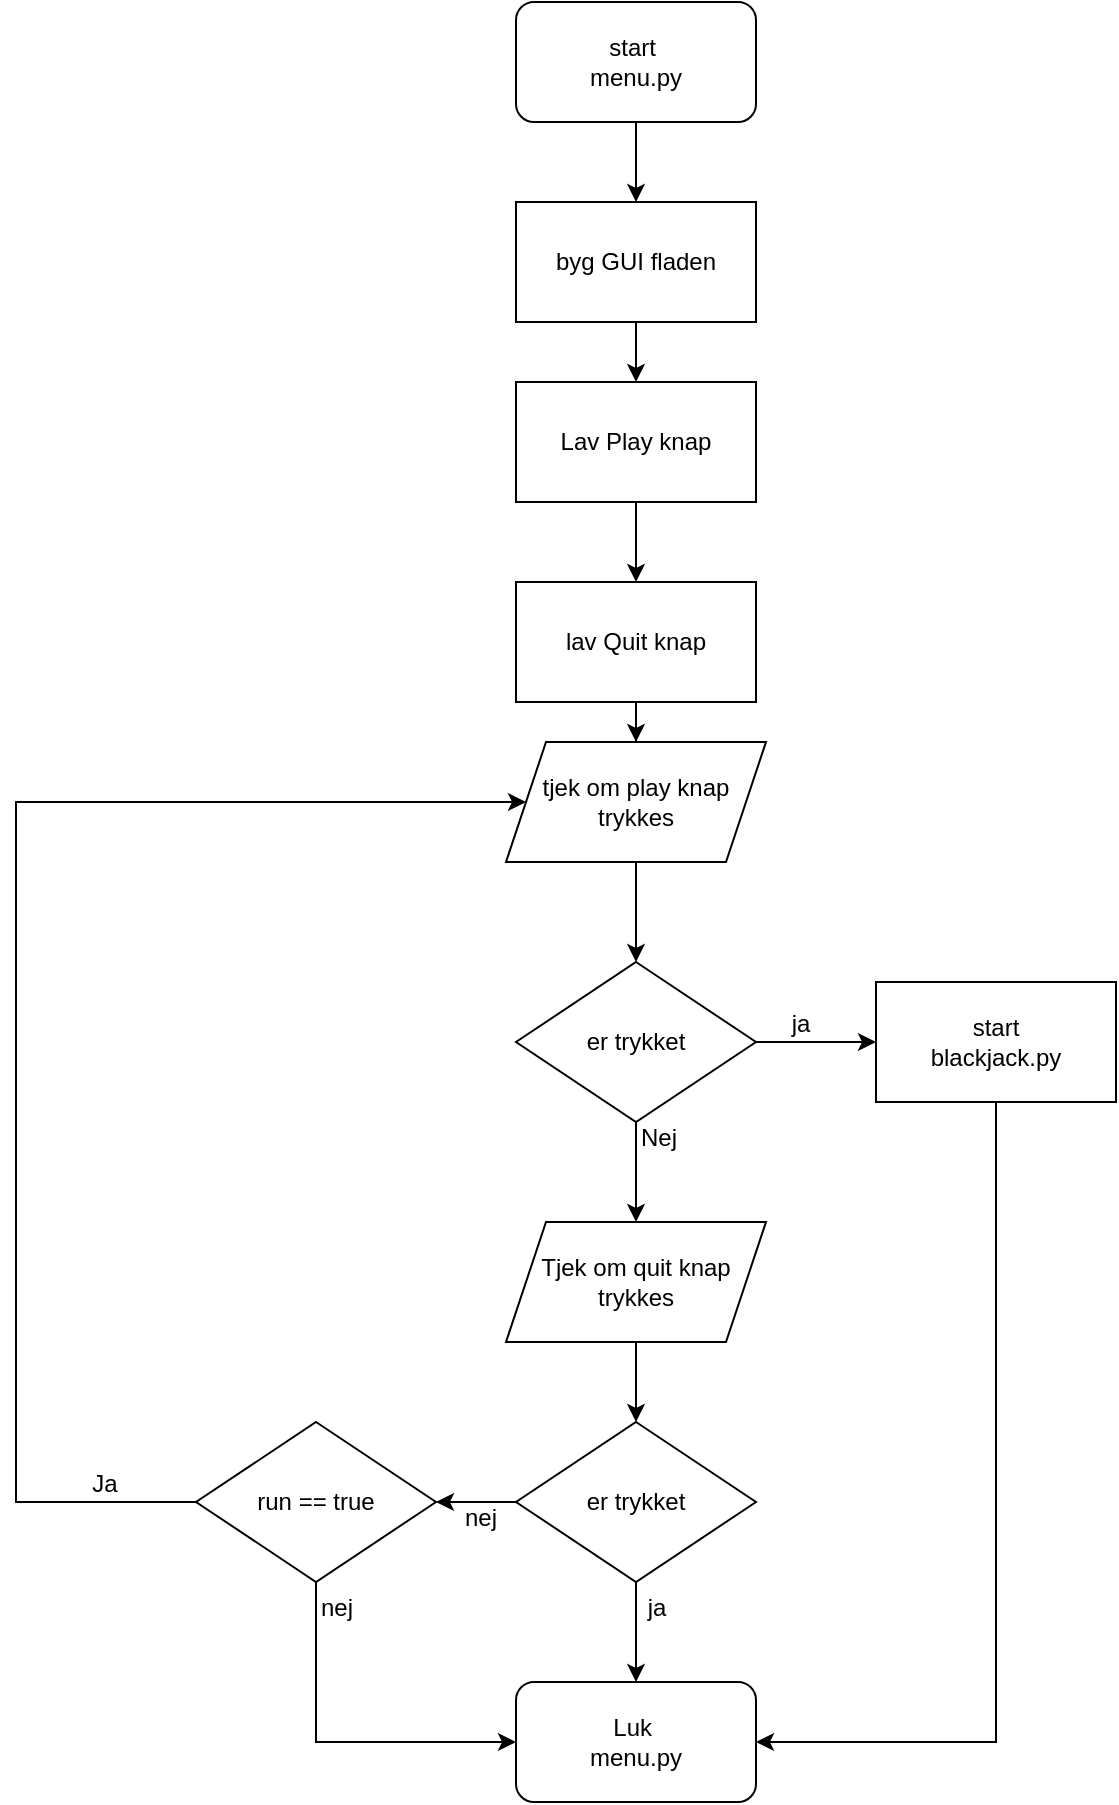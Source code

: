 <mxfile version="26.1.0">
  <diagram id="C5RBs43oDa-KdzZeNtuy" name="Page-1">
    <mxGraphModel dx="1105" dy="1754" grid="1" gridSize="10" guides="1" tooltips="1" connect="1" arrows="1" fold="1" page="1" pageScale="1" pageWidth="827" pageHeight="1169" math="0" shadow="0">
      <root>
        <mxCell id="WIyWlLk6GJQsqaUBKTNV-0" />
        <mxCell id="WIyWlLk6GJQsqaUBKTNV-1" parent="WIyWlLk6GJQsqaUBKTNV-0" />
        <mxCell id="qWAOJMCIj2LOfA6qALYt-4" style="edgeStyle=orthogonalEdgeStyle;rounded=0;orthogonalLoop=1;jettySize=auto;html=1;entryX=0.5;entryY=0;entryDx=0;entryDy=0;" edge="1" parent="WIyWlLk6GJQsqaUBKTNV-1" source="qWAOJMCIj2LOfA6qALYt-1" target="qWAOJMCIj2LOfA6qALYt-3">
          <mxGeometry relative="1" as="geometry" />
        </mxCell>
        <mxCell id="qWAOJMCIj2LOfA6qALYt-1" value="tjek om play knap trykkes" style="shape=parallelogram;perimeter=parallelogramPerimeter;whiteSpace=wrap;html=1;fixedSize=1;" vertex="1" parent="WIyWlLk6GJQsqaUBKTNV-1">
          <mxGeometry x="345" y="350" width="130" height="60" as="geometry" />
        </mxCell>
        <mxCell id="qWAOJMCIj2LOfA6qALYt-6" style="edgeStyle=orthogonalEdgeStyle;rounded=0;orthogonalLoop=1;jettySize=auto;html=1;" edge="1" parent="WIyWlLk6GJQsqaUBKTNV-1" source="qWAOJMCIj2LOfA6qALYt-3" target="qWAOJMCIj2LOfA6qALYt-5">
          <mxGeometry relative="1" as="geometry" />
        </mxCell>
        <mxCell id="qWAOJMCIj2LOfA6qALYt-9" style="edgeStyle=orthogonalEdgeStyle;rounded=0;orthogonalLoop=1;jettySize=auto;html=1;entryX=0;entryY=0.5;entryDx=0;entryDy=0;" edge="1" parent="WIyWlLk6GJQsqaUBKTNV-1" source="qWAOJMCIj2LOfA6qALYt-3" target="qWAOJMCIj2LOfA6qALYt-8">
          <mxGeometry relative="1" as="geometry" />
        </mxCell>
        <mxCell id="qWAOJMCIj2LOfA6qALYt-3" value="er trykket" style="rhombus;whiteSpace=wrap;html=1;" vertex="1" parent="WIyWlLk6GJQsqaUBKTNV-1">
          <mxGeometry x="350" y="460" width="120" height="80" as="geometry" />
        </mxCell>
        <mxCell id="qWAOJMCIj2LOfA6qALYt-15" style="edgeStyle=orthogonalEdgeStyle;rounded=0;orthogonalLoop=1;jettySize=auto;html=1;entryX=0.5;entryY=0;entryDx=0;entryDy=0;" edge="1" parent="WIyWlLk6GJQsqaUBKTNV-1" source="qWAOJMCIj2LOfA6qALYt-5" target="qWAOJMCIj2LOfA6qALYt-14">
          <mxGeometry relative="1" as="geometry" />
        </mxCell>
        <mxCell id="qWAOJMCIj2LOfA6qALYt-5" value="Tjek om quit knap trykkes" style="shape=parallelogram;perimeter=parallelogramPerimeter;whiteSpace=wrap;html=1;fixedSize=1;" vertex="1" parent="WIyWlLk6GJQsqaUBKTNV-1">
          <mxGeometry x="345" y="590" width="130" height="60" as="geometry" />
        </mxCell>
        <mxCell id="qWAOJMCIj2LOfA6qALYt-7" value="Nej" style="text;html=1;align=center;verticalAlign=middle;resizable=0;points=[];autosize=1;strokeColor=none;fillColor=none;" vertex="1" parent="WIyWlLk6GJQsqaUBKTNV-1">
          <mxGeometry x="401" y="533" width="40" height="30" as="geometry" />
        </mxCell>
        <mxCell id="qWAOJMCIj2LOfA6qALYt-37" style="edgeStyle=orthogonalEdgeStyle;rounded=0;orthogonalLoop=1;jettySize=auto;html=1;entryX=1;entryY=0.5;entryDx=0;entryDy=0;" edge="1" parent="WIyWlLk6GJQsqaUBKTNV-1" source="qWAOJMCIj2LOfA6qALYt-8" target="qWAOJMCIj2LOfA6qALYt-12">
          <mxGeometry relative="1" as="geometry">
            <Array as="points">
              <mxPoint x="590" y="850" />
            </Array>
          </mxGeometry>
        </mxCell>
        <mxCell id="qWAOJMCIj2LOfA6qALYt-8" value="start&lt;div&gt;blackjack.py&lt;/div&gt;" style="rounded=0;whiteSpace=wrap;html=1;" vertex="1" parent="WIyWlLk6GJQsqaUBKTNV-1">
          <mxGeometry x="530" y="470" width="120" height="60" as="geometry" />
        </mxCell>
        <mxCell id="qWAOJMCIj2LOfA6qALYt-10" value="ja" style="text;html=1;align=center;verticalAlign=middle;resizable=0;points=[];autosize=1;strokeColor=none;fillColor=none;" vertex="1" parent="WIyWlLk6GJQsqaUBKTNV-1">
          <mxGeometry x="477" y="476" width="30" height="30" as="geometry" />
        </mxCell>
        <mxCell id="qWAOJMCIj2LOfA6qALYt-12" value="Luk&amp;nbsp;&lt;div&gt;menu.py&lt;/div&gt;" style="rounded=1;whiteSpace=wrap;html=1;" vertex="1" parent="WIyWlLk6GJQsqaUBKTNV-1">
          <mxGeometry x="350" y="820" width="120" height="60" as="geometry" />
        </mxCell>
        <mxCell id="qWAOJMCIj2LOfA6qALYt-16" style="edgeStyle=orthogonalEdgeStyle;rounded=0;orthogonalLoop=1;jettySize=auto;html=1;entryX=0.5;entryY=0;entryDx=0;entryDy=0;" edge="1" parent="WIyWlLk6GJQsqaUBKTNV-1" source="qWAOJMCIj2LOfA6qALYt-14" target="qWAOJMCIj2LOfA6qALYt-12">
          <mxGeometry relative="1" as="geometry" />
        </mxCell>
        <mxCell id="qWAOJMCIj2LOfA6qALYt-21" style="edgeStyle=orthogonalEdgeStyle;rounded=0;orthogonalLoop=1;jettySize=auto;html=1;entryX=1;entryY=0.5;entryDx=0;entryDy=0;" edge="1" parent="WIyWlLk6GJQsqaUBKTNV-1" source="qWAOJMCIj2LOfA6qALYt-14" target="qWAOJMCIj2LOfA6qALYt-20">
          <mxGeometry relative="1" as="geometry" />
        </mxCell>
        <mxCell id="qWAOJMCIj2LOfA6qALYt-14" value="er trykket" style="rhombus;whiteSpace=wrap;html=1;" vertex="1" parent="WIyWlLk6GJQsqaUBKTNV-1">
          <mxGeometry x="350" y="690" width="120" height="80" as="geometry" />
        </mxCell>
        <mxCell id="qWAOJMCIj2LOfA6qALYt-17" value="ja" style="text;html=1;align=center;verticalAlign=middle;resizable=0;points=[];autosize=1;strokeColor=none;fillColor=none;" vertex="1" parent="WIyWlLk6GJQsqaUBKTNV-1">
          <mxGeometry x="405" y="768" width="30" height="30" as="geometry" />
        </mxCell>
        <mxCell id="qWAOJMCIj2LOfA6qALYt-23" style="edgeStyle=orthogonalEdgeStyle;rounded=0;orthogonalLoop=1;jettySize=auto;html=1;entryX=0;entryY=0.5;entryDx=0;entryDy=0;" edge="1" parent="WIyWlLk6GJQsqaUBKTNV-1" source="qWAOJMCIj2LOfA6qALYt-20" target="qWAOJMCIj2LOfA6qALYt-12">
          <mxGeometry relative="1" as="geometry">
            <Array as="points">
              <mxPoint x="250" y="850" />
            </Array>
          </mxGeometry>
        </mxCell>
        <mxCell id="qWAOJMCIj2LOfA6qALYt-26" style="edgeStyle=orthogonalEdgeStyle;rounded=0;orthogonalLoop=1;jettySize=auto;html=1;entryX=0;entryY=0.5;entryDx=0;entryDy=0;" edge="1" parent="WIyWlLk6GJQsqaUBKTNV-1" source="qWAOJMCIj2LOfA6qALYt-20" target="qWAOJMCIj2LOfA6qALYt-1">
          <mxGeometry relative="1" as="geometry">
            <Array as="points">
              <mxPoint x="100" y="730" />
              <mxPoint x="100" y="380" />
            </Array>
          </mxGeometry>
        </mxCell>
        <mxCell id="qWAOJMCIj2LOfA6qALYt-20" value="run == true" style="rhombus;whiteSpace=wrap;html=1;" vertex="1" parent="WIyWlLk6GJQsqaUBKTNV-1">
          <mxGeometry x="190" y="690" width="120" height="80" as="geometry" />
        </mxCell>
        <mxCell id="qWAOJMCIj2LOfA6qALYt-22" value="nej" style="text;html=1;align=center;verticalAlign=middle;resizable=0;points=[];autosize=1;strokeColor=none;fillColor=none;" vertex="1" parent="WIyWlLk6GJQsqaUBKTNV-1">
          <mxGeometry x="312" y="723" width="40" height="30" as="geometry" />
        </mxCell>
        <mxCell id="qWAOJMCIj2LOfA6qALYt-27" value="Ja" style="text;html=1;align=center;verticalAlign=middle;resizable=0;points=[];autosize=1;strokeColor=none;fillColor=none;" vertex="1" parent="WIyWlLk6GJQsqaUBKTNV-1">
          <mxGeometry x="124" y="706" width="40" height="30" as="geometry" />
        </mxCell>
        <mxCell id="qWAOJMCIj2LOfA6qALYt-32" style="edgeStyle=orthogonalEdgeStyle;rounded=0;orthogonalLoop=1;jettySize=auto;html=1;" edge="1" parent="WIyWlLk6GJQsqaUBKTNV-1" source="qWAOJMCIj2LOfA6qALYt-28" target="qWAOJMCIj2LOfA6qALYt-29">
          <mxGeometry relative="1" as="geometry" />
        </mxCell>
        <mxCell id="qWAOJMCIj2LOfA6qALYt-28" value="Lav Play knap" style="rounded=0;whiteSpace=wrap;html=1;" vertex="1" parent="WIyWlLk6GJQsqaUBKTNV-1">
          <mxGeometry x="350" y="170" width="120" height="60" as="geometry" />
        </mxCell>
        <mxCell id="qWAOJMCIj2LOfA6qALYt-31" style="edgeStyle=orthogonalEdgeStyle;rounded=0;orthogonalLoop=1;jettySize=auto;html=1;" edge="1" parent="WIyWlLk6GJQsqaUBKTNV-1" source="qWAOJMCIj2LOfA6qALYt-29" target="qWAOJMCIj2LOfA6qALYt-1">
          <mxGeometry relative="1" as="geometry" />
        </mxCell>
        <mxCell id="qWAOJMCIj2LOfA6qALYt-29" value="lav Quit knap" style="whiteSpace=wrap;html=1;" vertex="1" parent="WIyWlLk6GJQsqaUBKTNV-1">
          <mxGeometry x="350" y="270" width="120" height="60" as="geometry" />
        </mxCell>
        <mxCell id="qWAOJMCIj2LOfA6qALYt-33" style="edgeStyle=orthogonalEdgeStyle;rounded=0;orthogonalLoop=1;jettySize=auto;html=1;entryX=0.5;entryY=0;entryDx=0;entryDy=0;" edge="1" parent="WIyWlLk6GJQsqaUBKTNV-1" source="qWAOJMCIj2LOfA6qALYt-30" target="qWAOJMCIj2LOfA6qALYt-28">
          <mxGeometry relative="1" as="geometry" />
        </mxCell>
        <mxCell id="qWAOJMCIj2LOfA6qALYt-30" value="byg GUI fladen" style="rounded=0;whiteSpace=wrap;html=1;" vertex="1" parent="WIyWlLk6GJQsqaUBKTNV-1">
          <mxGeometry x="350" y="80" width="120" height="60" as="geometry" />
        </mxCell>
        <mxCell id="qWAOJMCIj2LOfA6qALYt-35" style="edgeStyle=orthogonalEdgeStyle;rounded=0;orthogonalLoop=1;jettySize=auto;html=1;entryX=0.5;entryY=0;entryDx=0;entryDy=0;" edge="1" parent="WIyWlLk6GJQsqaUBKTNV-1" source="qWAOJMCIj2LOfA6qALYt-34" target="qWAOJMCIj2LOfA6qALYt-30">
          <mxGeometry relative="1" as="geometry" />
        </mxCell>
        <mxCell id="qWAOJMCIj2LOfA6qALYt-34" value="start&amp;nbsp;&lt;div&gt;menu.py&lt;/div&gt;" style="rounded=1;whiteSpace=wrap;html=1;" vertex="1" parent="WIyWlLk6GJQsqaUBKTNV-1">
          <mxGeometry x="350" y="-20" width="120" height="60" as="geometry" />
        </mxCell>
        <mxCell id="qWAOJMCIj2LOfA6qALYt-36" value="nej" style="text;html=1;align=center;verticalAlign=middle;resizable=0;points=[];autosize=1;strokeColor=none;fillColor=none;" vertex="1" parent="WIyWlLk6GJQsqaUBKTNV-1">
          <mxGeometry x="240" y="768" width="40" height="30" as="geometry" />
        </mxCell>
      </root>
    </mxGraphModel>
  </diagram>
</mxfile>

